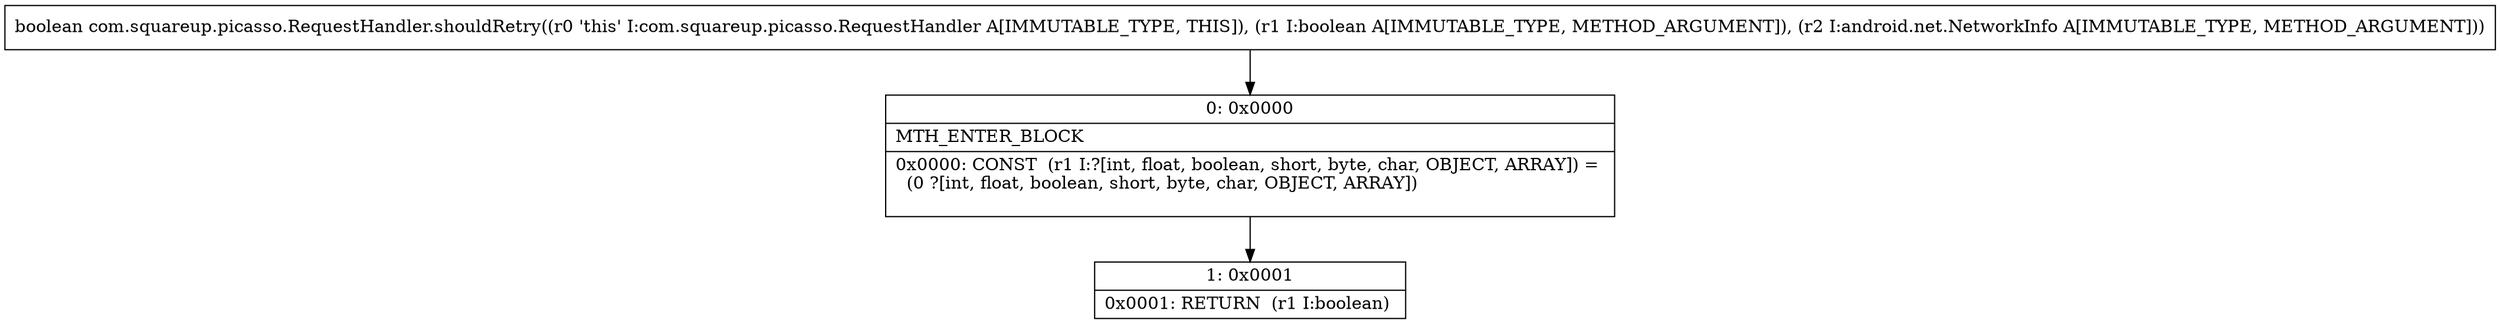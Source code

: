 digraph "CFG forcom.squareup.picasso.RequestHandler.shouldRetry(ZLandroid\/net\/NetworkInfo;)Z" {
Node_0 [shape=record,label="{0\:\ 0x0000|MTH_ENTER_BLOCK\l|0x0000: CONST  (r1 I:?[int, float, boolean, short, byte, char, OBJECT, ARRAY]) = \l  (0 ?[int, float, boolean, short, byte, char, OBJECT, ARRAY])\l \l}"];
Node_1 [shape=record,label="{1\:\ 0x0001|0x0001: RETURN  (r1 I:boolean) \l}"];
MethodNode[shape=record,label="{boolean com.squareup.picasso.RequestHandler.shouldRetry((r0 'this' I:com.squareup.picasso.RequestHandler A[IMMUTABLE_TYPE, THIS]), (r1 I:boolean A[IMMUTABLE_TYPE, METHOD_ARGUMENT]), (r2 I:android.net.NetworkInfo A[IMMUTABLE_TYPE, METHOD_ARGUMENT])) }"];
MethodNode -> Node_0;
Node_0 -> Node_1;
}

